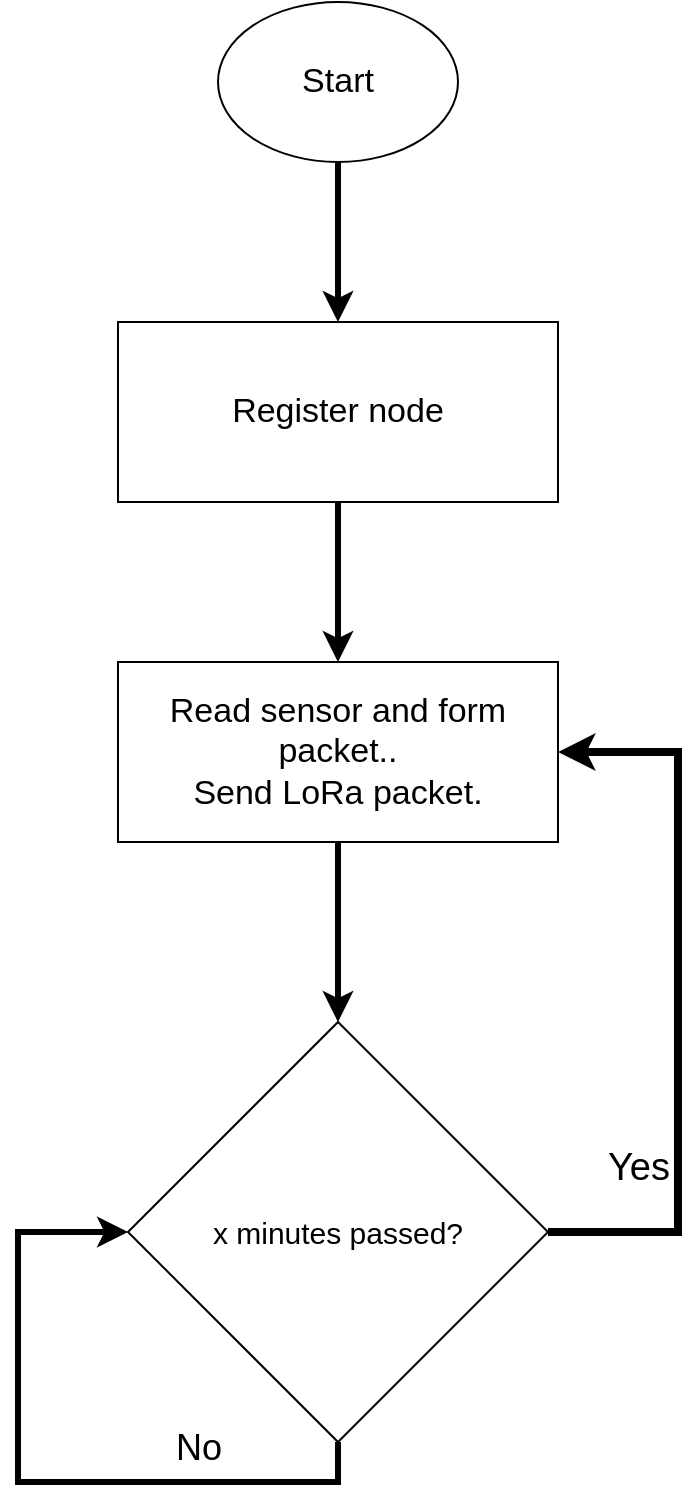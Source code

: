 <mxfile version="24.7.17">
  <diagram name="Page-1" id="yTDy-J2uu8edXYRMpZ-I">
    <mxGraphModel dx="1434" dy="956" grid="1" gridSize="10" guides="1" tooltips="1" connect="1" arrows="1" fold="1" page="1" pageScale="1" pageWidth="850" pageHeight="1100" math="0" shadow="0">
      <root>
        <mxCell id="0" />
        <mxCell id="1" parent="0" />
        <mxCell id="QyAJUUX20ja531K6BZlA-1" style="edgeStyle=orthogonalEdgeStyle;rounded=0;orthogonalLoop=1;jettySize=auto;html=1;exitX=0.5;exitY=1;exitDx=0;exitDy=0;entryX=0.5;entryY=0;entryDx=0;entryDy=0;strokeWidth=3;" edge="1" parent="1" source="QyAJUUX20ja531K6BZlA-2" target="QyAJUUX20ja531K6BZlA-4">
          <mxGeometry relative="1" as="geometry" />
        </mxCell>
        <mxCell id="QyAJUUX20ja531K6BZlA-2" value="&lt;font style=&quot;font-size: 17px;&quot;&gt;Start&lt;/font&gt;" style="ellipse;whiteSpace=wrap;html=1;" vertex="1" parent="1">
          <mxGeometry x="340" width="120" height="80" as="geometry" />
        </mxCell>
        <mxCell id="QyAJUUX20ja531K6BZlA-3" style="edgeStyle=orthogonalEdgeStyle;rounded=0;orthogonalLoop=1;jettySize=auto;html=1;exitX=0.5;exitY=1;exitDx=0;exitDy=0;entryX=0.5;entryY=0;entryDx=0;entryDy=0;fontSize=20;strokeWidth=3;" edge="1" parent="1" source="QyAJUUX20ja531K6BZlA-4" target="QyAJUUX20ja531K6BZlA-13">
          <mxGeometry relative="1" as="geometry">
            <mxPoint x="400" y="320" as="targetPoint" />
          </mxGeometry>
        </mxCell>
        <mxCell id="QyAJUUX20ja531K6BZlA-4" value="Register node" style="rounded=0;whiteSpace=wrap;html=1;fontSize=17;" vertex="1" parent="1">
          <mxGeometry x="290" y="160" width="220" height="90" as="geometry" />
        </mxCell>
        <mxCell id="QyAJUUX20ja531K6BZlA-9" style="edgeStyle=orthogonalEdgeStyle;rounded=0;orthogonalLoop=1;jettySize=auto;html=1;exitX=1;exitY=0.5;exitDx=0;exitDy=0;entryX=1;entryY=0.5;entryDx=0;entryDy=0;strokeWidth=4;" edge="1" parent="1" source="QyAJUUX20ja531K6BZlA-11" target="QyAJUUX20ja531K6BZlA-13">
          <mxGeometry relative="1" as="geometry">
            <mxPoint x="650" y="615" as="targetPoint" />
            <Array as="points">
              <mxPoint x="570" y="615" />
              <mxPoint x="570" y="375" />
            </Array>
          </mxGeometry>
        </mxCell>
        <mxCell id="QyAJUUX20ja531K6BZlA-10" style="edgeStyle=orthogonalEdgeStyle;rounded=0;orthogonalLoop=1;jettySize=auto;html=1;exitX=0.5;exitY=1;exitDx=0;exitDy=0;entryX=0;entryY=0.5;entryDx=0;entryDy=0;strokeWidth=3;" edge="1" parent="1" source="QyAJUUX20ja531K6BZlA-11" target="QyAJUUX20ja531K6BZlA-11">
          <mxGeometry relative="1" as="geometry">
            <mxPoint x="400" y="1030" as="targetPoint" />
            <Array as="points">
              <mxPoint x="400" y="740" />
              <mxPoint x="240" y="740" />
              <mxPoint x="240" y="615" />
            </Array>
          </mxGeometry>
        </mxCell>
        <mxCell id="QyAJUUX20ja531K6BZlA-11" value="&lt;font style=&quot;font-size: 15px;&quot;&gt;x minutes passed?&lt;/font&gt;" style="rhombus;whiteSpace=wrap;html=1;" vertex="1" parent="1">
          <mxGeometry x="295" y="510" width="210" height="210" as="geometry" />
        </mxCell>
        <mxCell id="QyAJUUX20ja531K6BZlA-12" style="edgeStyle=orthogonalEdgeStyle;rounded=0;orthogonalLoop=1;jettySize=auto;html=1;exitX=0.5;exitY=1;exitDx=0;exitDy=0;entryX=0.5;entryY=0;entryDx=0;entryDy=0;strokeWidth=3;" edge="1" parent="1" source="QyAJUUX20ja531K6BZlA-13" target="QyAJUUX20ja531K6BZlA-11">
          <mxGeometry relative="1" as="geometry" />
        </mxCell>
        <mxCell id="QyAJUUX20ja531K6BZlA-13" value="Read sensor and form packet..&lt;div&gt;Send LoRa packet.&lt;/div&gt;" style="rounded=0;whiteSpace=wrap;html=1;fontSize=17;" vertex="1" parent="1">
          <mxGeometry x="290" y="330" width="220" height="90" as="geometry" />
        </mxCell>
        <mxCell id="QyAJUUX20ja531K6BZlA-16" value="Yes" style="text;html=1;align=center;verticalAlign=middle;resizable=0;points=[];autosize=1;strokeColor=none;fillColor=none;fontSize=19;" vertex="1" parent="1">
          <mxGeometry x="525" y="563" width="50" height="40" as="geometry" />
        </mxCell>
        <mxCell id="QyAJUUX20ja531K6BZlA-18" value="No" style="text;html=1;align=center;verticalAlign=middle;resizable=0;points=[];autosize=1;strokeColor=none;fillColor=none;fontSize=18;" vertex="1" parent="1">
          <mxGeometry x="305" y="703" width="50" height="40" as="geometry" />
        </mxCell>
      </root>
    </mxGraphModel>
  </diagram>
</mxfile>

